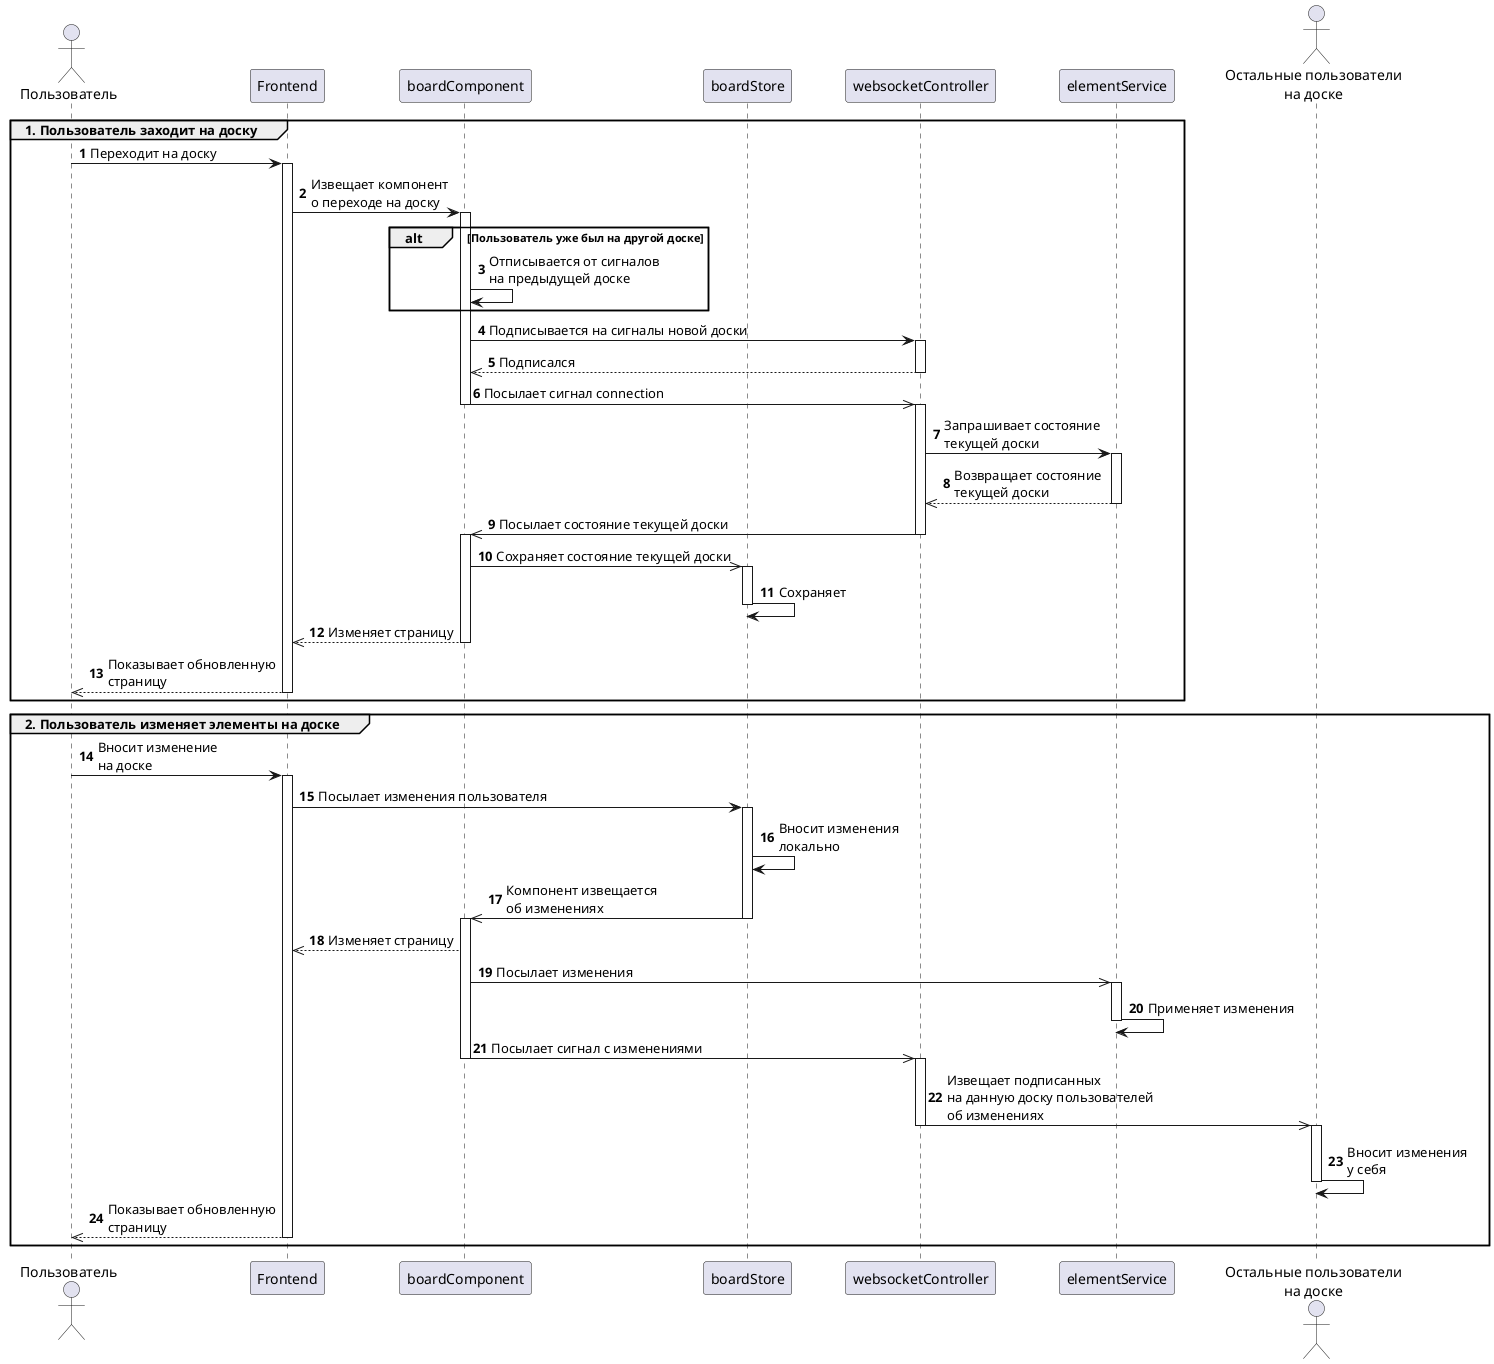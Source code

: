 @startuml board
autonumber
actor "Пользователь" as u
participant "Frontend" as f
participant "boardComponent" as bc
participant "boardStore" as bs 
participant "websocketController" as wc 
participant "elementService" as es
actor "Остальные пользователи\nна доске" as o
group 1. Пользователь заходит на доску
u -> f : Переходит на доску
activate f
f -> bc : Извещает компонент\nо переходе на доску
activate bc
alt Пользователь уже был на другой доске
bc -> bc : Отписывается от сигналов\nна предыдущей доске
end
bc -> wc : Подписывается на сигналы новой доски
activate wc
wc -->> bc : Подписался
deactivate wc
bc ->> wc : Посылает сигнал connection
deactivate bc
activate wc
wc -> es : Запрашивает состояние\nтекущей доски
activate es
es -->> wc : Возвращает состояние\nтекущей доски
deactivate es
wc ->> bc : Посылает состояние текущей доски
deactivate wc
activate bc
bc ->> bs : Сохраняет состояние текущей доски
activate bs
bs -> bs : Сохраняет
deactivate bs
bc -->> f : Изменяет страницу
deactivate bc
f -->> u : Показывает обновленную\nстраницу
deactivate f
end
group 2. Пользователь изменяет элементы на доске
u -> f : Вносит изменение\nна доске
activate f
f -> bs : Посылает изменения пользователя
activate bs
bs -> bs : Вносит изменения\nлокально
bs ->> bc : Компонент извещается\nоб изменениях
deactivate bs
activate bc
bc -->> f : Изменяет страницу
bc ->> es : Посылает изменения
activate es
es -> es : Применяет изменения
deactivate es
bc ->> wc : Посылает сигнал с изменениями
deactivate bc
activate wc
wc ->> o : Извещает подписанных\nна данную доску пользователей\nоб изменениях
deactivate wc
activate o
o -> o : Вносит изменения\nу себя
deactivate o
f -->> u : Показывает обновленную\nстраницу
deactivate f
end

@enduml